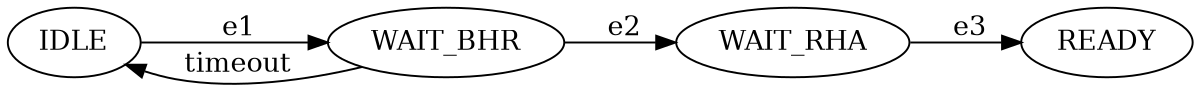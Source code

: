 digraph G {	
	rankdir=LR;
	size="8,5"
	IDLE -> WAIT_BHR [ label = " e1" ];
	WAIT_BHR -> IDLE [ label = " timeout"];		
	WAIT_BHR -> WAIT_RHA [ label = " e2" ];
	WAIT_RHA -> READY [label = " e3"];
}

